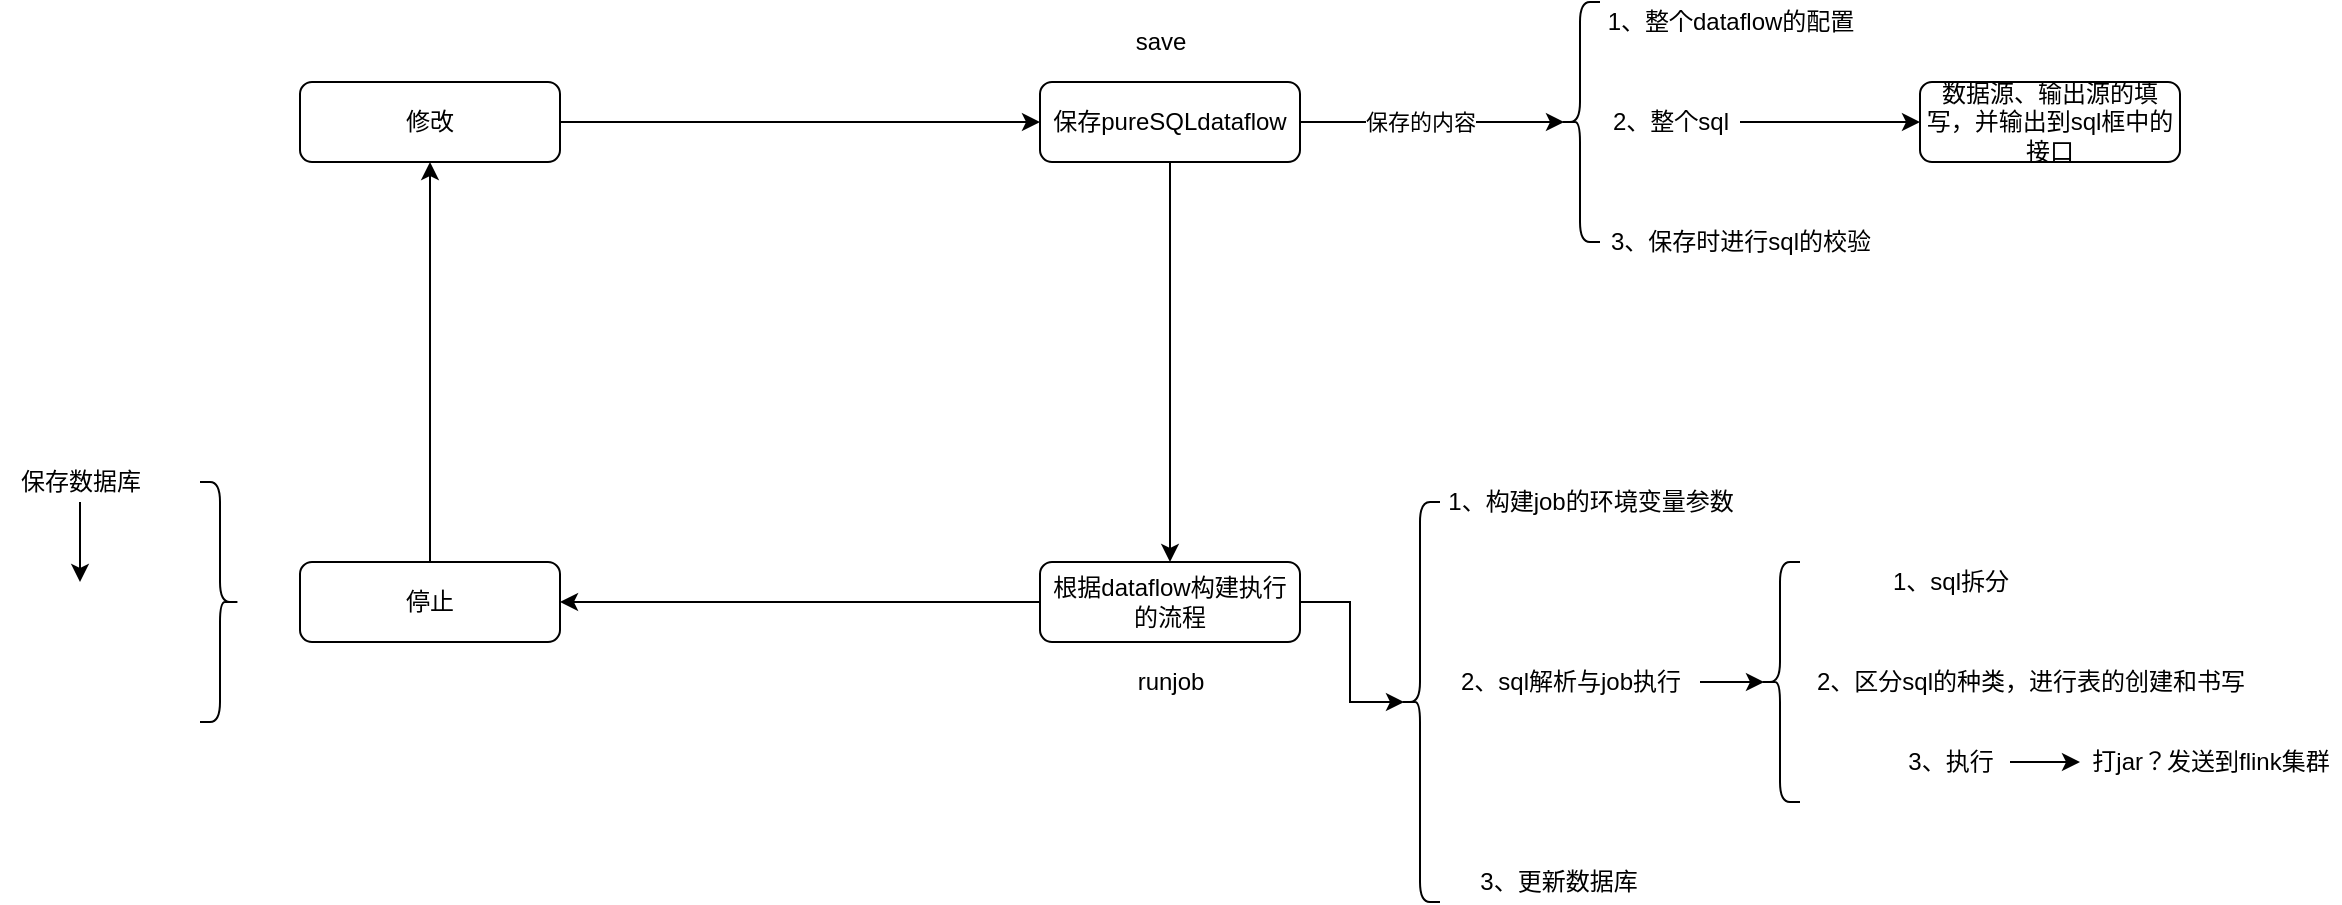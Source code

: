 <mxfile version="14.7.8" type="github">
  <diagram id="-L4U7Z0A7fKLkXoDf4Kx" name="Page-1">
    <mxGraphModel dx="2327" dy="667" grid="1" gridSize="10" guides="1" tooltips="1" connect="1" arrows="1" fold="1" page="1" pageScale="1" pageWidth="827" pageHeight="1169" math="0" shadow="0">
      <root>
        <mxCell id="0" />
        <mxCell id="1" parent="0" />
        <mxCell id="LaTO0p25xgsMGcaRmSat-6" value="" style="edgeStyle=orthogonalEdgeStyle;rounded=0;orthogonalLoop=1;jettySize=auto;html=1;" edge="1" parent="1" source="LaTO0p25xgsMGcaRmSat-1" target="LaTO0p25xgsMGcaRmSat-5">
          <mxGeometry relative="1" as="geometry" />
        </mxCell>
        <mxCell id="LaTO0p25xgsMGcaRmSat-28" value="" style="edgeStyle=orthogonalEdgeStyle;rounded=0;orthogonalLoop=1;jettySize=auto;html=1;entryX=0.1;entryY=0.5;entryDx=0;entryDy=0;entryPerimeter=0;" edge="1" parent="1" source="LaTO0p25xgsMGcaRmSat-1" target="LaTO0p25xgsMGcaRmSat-7">
          <mxGeometry relative="1" as="geometry" />
        </mxCell>
        <mxCell id="LaTO0p25xgsMGcaRmSat-55" value="保存的内容" style="edgeLabel;html=1;align=center;verticalAlign=middle;resizable=0;points=[];" vertex="1" connectable="0" parent="LaTO0p25xgsMGcaRmSat-28">
          <mxGeometry x="-0.309" y="1" relative="1" as="geometry">
            <mxPoint x="14" y="1" as="offset" />
          </mxGeometry>
        </mxCell>
        <mxCell id="LaTO0p25xgsMGcaRmSat-1" value="保存pureSQLdataflow" style="rounded=1;whiteSpace=wrap;html=1;" vertex="1" parent="1">
          <mxGeometry x="110" y="220" width="130" height="40" as="geometry" />
        </mxCell>
        <mxCell id="LaTO0p25xgsMGcaRmSat-30" value="" style="edgeStyle=orthogonalEdgeStyle;rounded=0;orthogonalLoop=1;jettySize=auto;html=1;entryX=0.1;entryY=0.5;entryDx=0;entryDy=0;entryPerimeter=0;" edge="1" parent="1" source="LaTO0p25xgsMGcaRmSat-5" target="LaTO0p25xgsMGcaRmSat-14">
          <mxGeometry relative="1" as="geometry" />
        </mxCell>
        <mxCell id="LaTO0p25xgsMGcaRmSat-44" value="" style="edgeStyle=orthogonalEdgeStyle;rounded=0;orthogonalLoop=1;jettySize=auto;html=1;" edge="1" parent="1" source="LaTO0p25xgsMGcaRmSat-5" target="LaTO0p25xgsMGcaRmSat-43">
          <mxGeometry relative="1" as="geometry" />
        </mxCell>
        <mxCell id="LaTO0p25xgsMGcaRmSat-5" value="根据dataflow构建执行的流程" style="rounded=1;whiteSpace=wrap;html=1;" vertex="1" parent="1">
          <mxGeometry x="110" y="460" width="130" height="40" as="geometry" />
        </mxCell>
        <mxCell id="LaTO0p25xgsMGcaRmSat-7" value="" style="shape=curlyBracket;whiteSpace=wrap;html=1;rounded=1;" vertex="1" parent="1">
          <mxGeometry x="370" y="180" width="20" height="120" as="geometry" />
        </mxCell>
        <mxCell id="LaTO0p25xgsMGcaRmSat-8" value="1、整个dataflow的配置" style="text;html=1;align=center;verticalAlign=middle;resizable=0;points=[];autosize=1;strokeColor=none;" vertex="1" parent="1">
          <mxGeometry x="385" y="180" width="140" height="20" as="geometry" />
        </mxCell>
        <mxCell id="LaTO0p25xgsMGcaRmSat-51" value="" style="edgeStyle=orthogonalEdgeStyle;rounded=0;orthogonalLoop=1;jettySize=auto;html=1;" edge="1" parent="1" source="LaTO0p25xgsMGcaRmSat-9" target="LaTO0p25xgsMGcaRmSat-10">
          <mxGeometry relative="1" as="geometry" />
        </mxCell>
        <mxCell id="LaTO0p25xgsMGcaRmSat-9" value="2、整个sql" style="text;html=1;align=center;verticalAlign=middle;resizable=0;points=[];autosize=1;strokeColor=none;" vertex="1" parent="1">
          <mxGeometry x="390" y="230" width="70" height="20" as="geometry" />
        </mxCell>
        <mxCell id="LaTO0p25xgsMGcaRmSat-10" value="数据源、输出源的填写，并输出到sql框中的接口" style="rounded=1;whiteSpace=wrap;html=1;" vertex="1" parent="1">
          <mxGeometry x="550" y="220" width="130" height="40" as="geometry" />
        </mxCell>
        <mxCell id="LaTO0p25xgsMGcaRmSat-12" value="save" style="text;html=1;align=center;verticalAlign=middle;resizable=0;points=[];autosize=1;strokeColor=none;" vertex="1" parent="1">
          <mxGeometry x="150" y="190" width="40" height="20" as="geometry" />
        </mxCell>
        <mxCell id="LaTO0p25xgsMGcaRmSat-13" value="runjob" style="text;html=1;align=center;verticalAlign=middle;resizable=0;points=[];autosize=1;strokeColor=none;" vertex="1" parent="1">
          <mxGeometry x="150" y="510" width="50" height="20" as="geometry" />
        </mxCell>
        <mxCell id="LaTO0p25xgsMGcaRmSat-14" value="" style="shape=curlyBracket;whiteSpace=wrap;html=1;rounded=1;" vertex="1" parent="1">
          <mxGeometry x="290" y="430" width="20" height="200" as="geometry" />
        </mxCell>
        <mxCell id="LaTO0p25xgsMGcaRmSat-31" value="" style="edgeStyle=orthogonalEdgeStyle;rounded=0;orthogonalLoop=1;jettySize=auto;html=1;entryX=0.1;entryY=0.5;entryDx=0;entryDy=0;entryPerimeter=0;" edge="1" parent="1" source="LaTO0p25xgsMGcaRmSat-15" target="LaTO0p25xgsMGcaRmSat-18">
          <mxGeometry relative="1" as="geometry" />
        </mxCell>
        <mxCell id="LaTO0p25xgsMGcaRmSat-15" value="2、sql解析与job执行" style="text;html=1;align=center;verticalAlign=middle;resizable=0;points=[];autosize=1;strokeColor=none;" vertex="1" parent="1">
          <mxGeometry x="310" y="510" width="130" height="20" as="geometry" />
        </mxCell>
        <mxCell id="LaTO0p25xgsMGcaRmSat-18" value="" style="shape=curlyBracket;whiteSpace=wrap;html=1;rounded=1;size=0.5;" vertex="1" parent="1">
          <mxGeometry x="470" y="460" width="20" height="120" as="geometry" />
        </mxCell>
        <mxCell id="LaTO0p25xgsMGcaRmSat-21" value="1、构建job的环境变量参数" style="text;html=1;align=center;verticalAlign=middle;resizable=0;points=[];autosize=1;strokeColor=none;" vertex="1" parent="1">
          <mxGeometry x="305" y="420" width="160" height="20" as="geometry" />
        </mxCell>
        <mxCell id="LaTO0p25xgsMGcaRmSat-22" value="1、sql拆分" style="text;html=1;align=center;verticalAlign=middle;resizable=0;points=[];autosize=1;strokeColor=none;" vertex="1" parent="1">
          <mxGeometry x="530" y="460" width="70" height="20" as="geometry" />
        </mxCell>
        <mxCell id="LaTO0p25xgsMGcaRmSat-23" value="2、区分sql的种类，进行表的创建和书写" style="text;html=1;align=center;verticalAlign=middle;resizable=0;points=[];autosize=1;strokeColor=none;" vertex="1" parent="1">
          <mxGeometry x="490" y="510" width="230" height="20" as="geometry" />
        </mxCell>
        <mxCell id="LaTO0p25xgsMGcaRmSat-42" value="" style="edgeStyle=orthogonalEdgeStyle;rounded=0;orthogonalLoop=1;jettySize=auto;html=1;" edge="1" parent="1" source="LaTO0p25xgsMGcaRmSat-24" target="LaTO0p25xgsMGcaRmSat-41">
          <mxGeometry relative="1" as="geometry" />
        </mxCell>
        <mxCell id="LaTO0p25xgsMGcaRmSat-24" value="3、执行" style="text;html=1;align=center;verticalAlign=middle;resizable=0;points=[];autosize=1;strokeColor=none;" vertex="1" parent="1">
          <mxGeometry x="535" y="550" width="60" height="20" as="geometry" />
        </mxCell>
        <mxCell id="LaTO0p25xgsMGcaRmSat-26" value="3、保存时进行sql的校验" style="text;html=1;align=center;verticalAlign=middle;resizable=0;points=[];autosize=1;strokeColor=none;" vertex="1" parent="1">
          <mxGeometry x="385" y="290" width="150" height="20" as="geometry" />
        </mxCell>
        <mxCell id="LaTO0p25xgsMGcaRmSat-39" value="3、更新数据库" style="text;html=1;align=center;verticalAlign=middle;resizable=0;points=[];autosize=1;strokeColor=none;" vertex="1" parent="1">
          <mxGeometry x="324" y="610" width="90" height="20" as="geometry" />
        </mxCell>
        <mxCell id="LaTO0p25xgsMGcaRmSat-41" value="打jar？发送到flink集群" style="text;html=1;align=center;verticalAlign=middle;resizable=0;points=[];autosize=1;strokeColor=none;" vertex="1" parent="1">
          <mxGeometry x="630" y="550" width="130" height="20" as="geometry" />
        </mxCell>
        <mxCell id="LaTO0p25xgsMGcaRmSat-46" value="" style="edgeStyle=orthogonalEdgeStyle;rounded=0;orthogonalLoop=1;jettySize=auto;html=1;" edge="1" parent="1" source="LaTO0p25xgsMGcaRmSat-43" target="LaTO0p25xgsMGcaRmSat-45">
          <mxGeometry relative="1" as="geometry" />
        </mxCell>
        <mxCell id="LaTO0p25xgsMGcaRmSat-43" value="停止" style="rounded=1;whiteSpace=wrap;html=1;" vertex="1" parent="1">
          <mxGeometry x="-260" y="460" width="130" height="40" as="geometry" />
        </mxCell>
        <mxCell id="LaTO0p25xgsMGcaRmSat-49" style="edgeStyle=orthogonalEdgeStyle;rounded=0;orthogonalLoop=1;jettySize=auto;html=1;entryX=0;entryY=0.5;entryDx=0;entryDy=0;" edge="1" parent="1" source="LaTO0p25xgsMGcaRmSat-45" target="LaTO0p25xgsMGcaRmSat-1">
          <mxGeometry relative="1" as="geometry">
            <Array as="points">
              <mxPoint x="-200" y="240" />
            </Array>
          </mxGeometry>
        </mxCell>
        <mxCell id="LaTO0p25xgsMGcaRmSat-45" value="修改" style="rounded=1;whiteSpace=wrap;html=1;" vertex="1" parent="1">
          <mxGeometry x="-260" y="220" width="130" height="40" as="geometry" />
        </mxCell>
        <mxCell id="LaTO0p25xgsMGcaRmSat-50" value="" style="shape=curlyBracket;whiteSpace=wrap;html=1;rounded=1;flipH=1;" vertex="1" parent="1">
          <mxGeometry x="-310" y="420" width="20" height="120" as="geometry" />
        </mxCell>
        <mxCell id="LaTO0p25xgsMGcaRmSat-54" value="" style="edgeStyle=orthogonalEdgeStyle;rounded=0;orthogonalLoop=1;jettySize=auto;html=1;" edge="1" parent="1" source="LaTO0p25xgsMGcaRmSat-52">
          <mxGeometry relative="1" as="geometry">
            <mxPoint x="-370" y="470" as="targetPoint" />
          </mxGeometry>
        </mxCell>
        <mxCell id="LaTO0p25xgsMGcaRmSat-52" value="保存数据库" style="text;html=1;align=center;verticalAlign=middle;resizable=0;points=[];autosize=1;strokeColor=none;" vertex="1" parent="1">
          <mxGeometry x="-410" y="410" width="80" height="20" as="geometry" />
        </mxCell>
      </root>
    </mxGraphModel>
  </diagram>
</mxfile>
